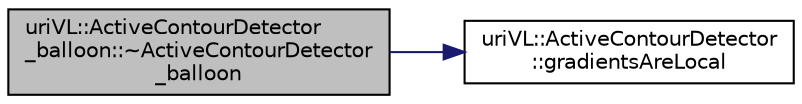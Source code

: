 digraph "uriVL::ActiveContourDetector_balloon::~ActiveContourDetector_balloon"
{
  edge [fontname="Helvetica",fontsize="10",labelfontname="Helvetica",labelfontsize="10"];
  node [fontname="Helvetica",fontsize="10",shape=record];
  rankdir="LR";
  Node1 [label="uriVL::ActiveContourDetector\l_balloon::~ActiveContourDetector\l_balloon",height=0.2,width=0.4,color="black", fillcolor="grey75", style="filled", fontcolor="black"];
  Node1 -> Node2 [color="midnightblue",fontsize="10",style="solid",fontname="Helvetica"];
  Node2 [label="uriVL::ActiveContourDetector\l::gradientsAreLocal",height=0.2,width=0.4,color="black", fillcolor="white", style="filled",URL="$classuriVL_1_1ActiveContourDetector.html#aeb57d1b458fb5816646bea1ed92dba61",tooltip="Reports whether this object \"owns\" the various gradient rasters and vector fields and should delete t..."];
}
